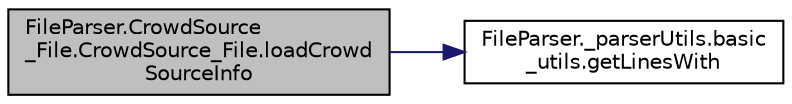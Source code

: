 digraph "FileParser.CrowdSource_File.CrowdSource_File.loadCrowdSourceInfo"
{
  edge [fontname="Helvetica",fontsize="10",labelfontname="Helvetica",labelfontsize="10"];
  node [fontname="Helvetica",fontsize="10",shape=record];
  rankdir="LR";
  Node1 [label="FileParser.CrowdSource\l_File.CrowdSource_File.loadCrowd\lSourceInfo",height=0.2,width=0.4,color="black", fillcolor="grey75", style="filled", fontcolor="black"];
  Node1 -> Node2 [color="midnightblue",fontsize="10",style="solid",fontname="Helvetica"];
  Node2 [label="FileParser._parserUtils.basic\l_utils.getLinesWith",height=0.2,width=0.4,color="black", fillcolor="white", style="filled",URL="$namespace_file_parser_1_1__parser_utils_1_1basic__utils.html#ab410dca8a2fb4418571f1cfd0101911e"];
}
